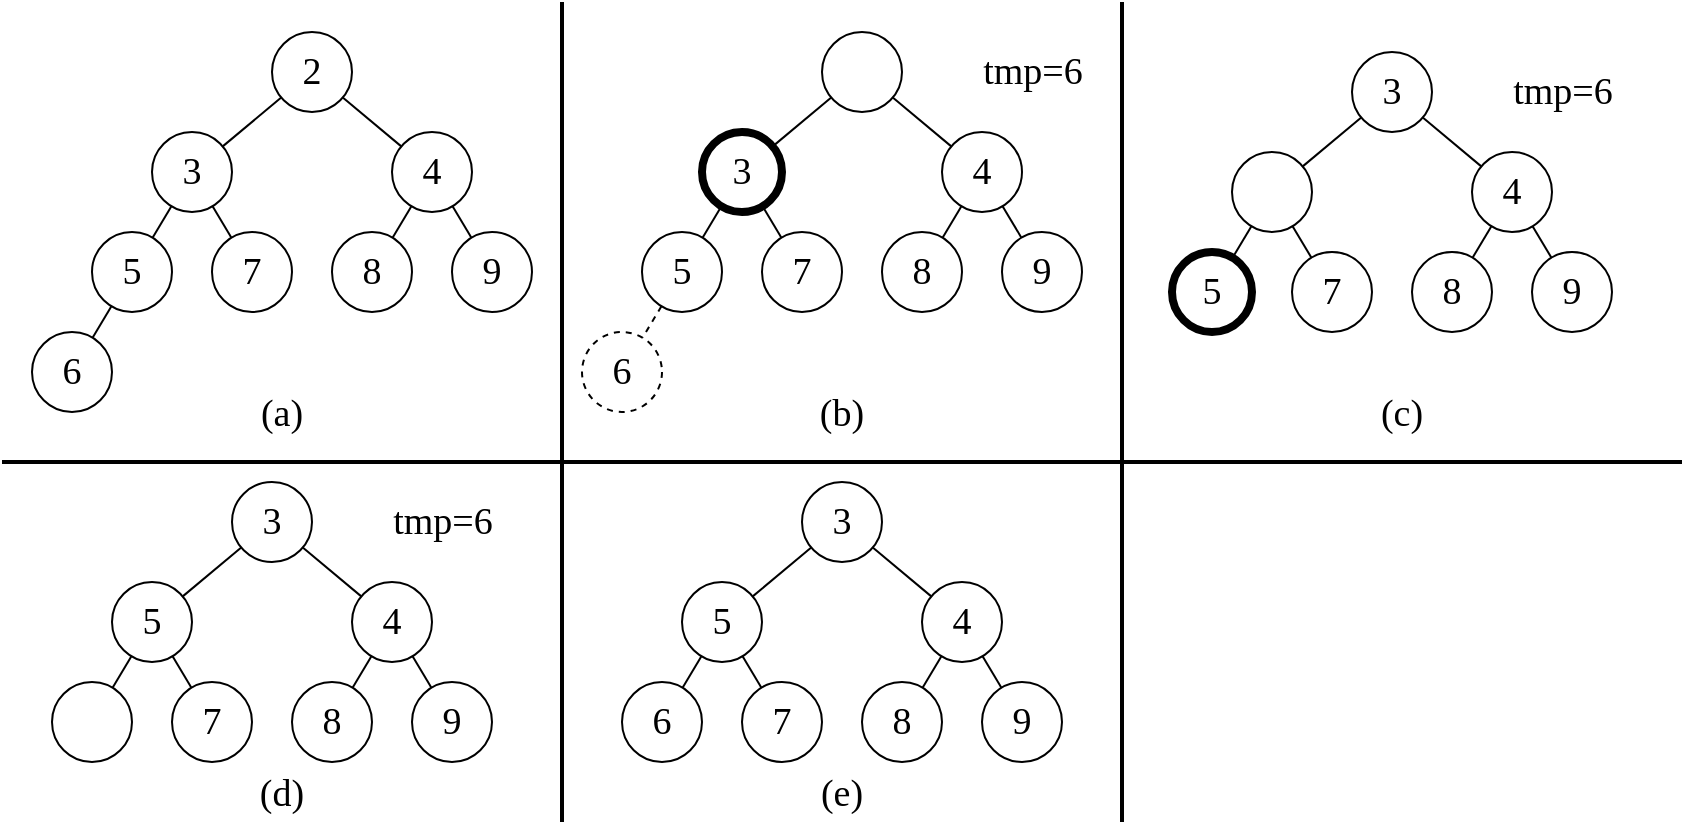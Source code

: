 <mxfile>
    <diagram id="pnOntZTdDK7EfArFWCFu" name="第 1 页">
        <mxGraphModel dx="1442" dy="1376" grid="1" gridSize="10" guides="1" tooltips="1" connect="1" arrows="1" fold="1" page="1" pageScale="1" pageWidth="827" pageHeight="1169" math="0" shadow="0">
            <root>
                <mxCell id="0"/>
                <mxCell id="1" parent="0"/>
                <mxCell id="102" value="&lt;font style=&quot;font-size: 19px;&quot; face=&quot;Times New Roman&quot;&gt;(a)&lt;/font&gt;" style="rounded=0;whiteSpace=wrap;html=1;container=1;verticalAlign=bottom;strokeColor=none;fillColor=none;" vertex="1" parent="1">
                    <mxGeometry x="40" y="40.0" width="280" height="220" as="geometry">
                        <mxRectangle x="177" y="190" width="50" height="40" as="alternateBounds"/>
                    </mxGeometry>
                </mxCell>
                <mxCell id="118" value="" style="group" vertex="1" connectable="0" parent="102">
                    <mxGeometry x="15" y="15.0" width="250" height="190" as="geometry"/>
                </mxCell>
                <mxCell id="105" value="2" style="ellipse;whiteSpace=wrap;html=1;fontFamily=Times New Roman;fontSize=19;" vertex="1" parent="118">
                    <mxGeometry x="120" width="40" height="40" as="geometry"/>
                </mxCell>
                <mxCell id="108" value="3" style="ellipse;whiteSpace=wrap;html=1;fontFamily=Times New Roman;fontSize=19;" vertex="1" parent="118">
                    <mxGeometry x="60" y="50" width="40" height="40" as="geometry"/>
                </mxCell>
                <mxCell id="103" style="edgeStyle=none;html=1;fontFamily=Times New Roman;fontSize=19;endArrow=none;endFill=0;" edge="1" parent="118" source="105" target="108">
                    <mxGeometry relative="1" as="geometry"/>
                </mxCell>
                <mxCell id="111" value="4" style="ellipse;whiteSpace=wrap;html=1;fontFamily=Times New Roman;fontSize=19;" vertex="1" parent="118">
                    <mxGeometry x="180" y="50" width="40" height="40" as="geometry"/>
                </mxCell>
                <mxCell id="104" style="edgeStyle=none;html=1;fontFamily=Times New Roman;fontSize=19;endArrow=none;endFill=0;" edge="1" parent="118" source="105" target="111">
                    <mxGeometry relative="1" as="geometry"/>
                </mxCell>
                <mxCell id="112" value="5" style="ellipse;whiteSpace=wrap;html=1;fontFamily=Times New Roman;fontSize=19;" vertex="1" parent="118">
                    <mxGeometry x="30" y="100" width="40" height="40" as="geometry"/>
                </mxCell>
                <mxCell id="106" style="edgeStyle=none;html=1;fontFamily=Times New Roman;fontSize=19;endArrow=none;endFill=0;" edge="1" parent="118" source="108" target="112">
                    <mxGeometry relative="1" as="geometry"/>
                </mxCell>
                <mxCell id="113" value="7" style="ellipse;whiteSpace=wrap;html=1;fontFamily=Times New Roman;fontSize=19;" vertex="1" parent="118">
                    <mxGeometry x="90" y="100" width="40" height="40" as="geometry"/>
                </mxCell>
                <mxCell id="107" style="edgeStyle=none;html=1;fontFamily=Times New Roman;fontSize=19;endArrow=none;endFill=0;" edge="1" parent="118" source="108" target="113">
                    <mxGeometry relative="1" as="geometry"/>
                </mxCell>
                <mxCell id="114" value="8" style="ellipse;whiteSpace=wrap;html=1;fontFamily=Times New Roman;fontSize=19;" vertex="1" parent="118">
                    <mxGeometry x="150" y="100" width="40" height="40" as="geometry"/>
                </mxCell>
                <mxCell id="109" style="edgeStyle=none;html=1;fontFamily=Times New Roman;fontSize=19;endArrow=none;endFill=0;" edge="1" parent="118" source="111" target="114">
                    <mxGeometry relative="1" as="geometry"/>
                </mxCell>
                <mxCell id="115" value="9" style="ellipse;whiteSpace=wrap;html=1;fontFamily=Times New Roman;fontSize=19;" vertex="1" parent="118">
                    <mxGeometry x="210" y="100" width="40" height="40" as="geometry"/>
                </mxCell>
                <mxCell id="110" style="edgeStyle=none;html=1;fontFamily=Times New Roman;fontSize=19;endArrow=none;endFill=0;" edge="1" parent="118" source="111" target="115">
                    <mxGeometry relative="1" as="geometry"/>
                </mxCell>
                <mxCell id="116" style="edgeStyle=none;html=1;fontFamily=Times New Roman;fontSize=19;endArrow=none;endFill=0;" edge="1" parent="118" source="112" target="117">
                    <mxGeometry relative="1" as="geometry">
                        <mxPoint x="39.84" y="139.997" as="sourcePoint"/>
                    </mxGeometry>
                </mxCell>
                <mxCell id="117" value="6" style="ellipse;whiteSpace=wrap;html=1;fontFamily=Times New Roman;fontSize=19;" vertex="1" parent="118">
                    <mxGeometry y="150" width="40" height="40" as="geometry"/>
                </mxCell>
                <mxCell id="180" value="&lt;font style=&quot;font-size: 19px;&quot; face=&quot;Times New Roman&quot;&gt;(b)&lt;/font&gt;" style="rounded=0;whiteSpace=wrap;html=1;container=1;verticalAlign=bottom;strokeColor=none;fillColor=none;" vertex="1" parent="1">
                    <mxGeometry x="320" y="40.0" width="280" height="220" as="geometry">
                        <mxRectangle x="177" y="190" width="50" height="40" as="alternateBounds"/>
                    </mxGeometry>
                </mxCell>
                <mxCell id="135" value="" style="group" vertex="1" connectable="0" parent="180">
                    <mxGeometry x="10" y="15.0" width="260" height="190" as="geometry"/>
                </mxCell>
                <mxCell id="121" value="" style="ellipse;whiteSpace=wrap;html=1;fontFamily=Times New Roman;fontSize=19;" vertex="1" parent="135">
                    <mxGeometry x="120" width="40" height="40" as="geometry"/>
                </mxCell>
                <mxCell id="124" value="3" style="ellipse;whiteSpace=wrap;html=1;fontFamily=Times New Roman;fontSize=19;strokeWidth=4;" vertex="1" parent="135">
                    <mxGeometry x="60" y="50" width="40" height="40" as="geometry"/>
                </mxCell>
                <mxCell id="119" style="edgeStyle=none;html=1;fontFamily=Times New Roman;fontSize=19;endArrow=none;endFill=0;" edge="1" parent="135" source="121" target="124">
                    <mxGeometry relative="1" as="geometry"/>
                </mxCell>
                <mxCell id="127" value="4" style="ellipse;whiteSpace=wrap;html=1;fontFamily=Times New Roman;fontSize=19;" vertex="1" parent="135">
                    <mxGeometry x="180" y="50" width="40" height="40" as="geometry"/>
                </mxCell>
                <mxCell id="120" style="edgeStyle=none;html=1;fontFamily=Times New Roman;fontSize=19;endArrow=none;endFill=0;" edge="1" parent="135" source="121" target="127">
                    <mxGeometry relative="1" as="geometry"/>
                </mxCell>
                <mxCell id="128" value="5" style="ellipse;whiteSpace=wrap;html=1;fontFamily=Times New Roman;fontSize=19;" vertex="1" parent="135">
                    <mxGeometry x="30" y="100" width="40" height="40" as="geometry"/>
                </mxCell>
                <mxCell id="122" style="edgeStyle=none;html=1;fontFamily=Times New Roman;fontSize=19;endArrow=none;endFill=0;" edge="1" parent="135" source="124" target="128">
                    <mxGeometry relative="1" as="geometry"/>
                </mxCell>
                <mxCell id="129" value="7" style="ellipse;whiteSpace=wrap;html=1;fontFamily=Times New Roman;fontSize=19;" vertex="1" parent="135">
                    <mxGeometry x="90" y="100" width="40" height="40" as="geometry"/>
                </mxCell>
                <mxCell id="123" style="edgeStyle=none;html=1;fontFamily=Times New Roman;fontSize=19;endArrow=none;endFill=0;" edge="1" parent="135" source="124" target="129">
                    <mxGeometry relative="1" as="geometry"/>
                </mxCell>
                <mxCell id="130" value="8" style="ellipse;whiteSpace=wrap;html=1;fontFamily=Times New Roman;fontSize=19;" vertex="1" parent="135">
                    <mxGeometry x="150" y="100" width="40" height="40" as="geometry"/>
                </mxCell>
                <mxCell id="125" style="edgeStyle=none;html=1;fontFamily=Times New Roman;fontSize=19;endArrow=none;endFill=0;" edge="1" parent="135" source="127" target="130">
                    <mxGeometry relative="1" as="geometry"/>
                </mxCell>
                <mxCell id="131" value="9" style="ellipse;whiteSpace=wrap;html=1;fontFamily=Times New Roman;fontSize=19;" vertex="1" parent="135">
                    <mxGeometry x="210" y="100" width="40" height="40" as="geometry"/>
                </mxCell>
                <mxCell id="126" style="edgeStyle=none;html=1;fontFamily=Times New Roman;fontSize=19;endArrow=none;endFill=0;" edge="1" parent="135" source="127" target="131">
                    <mxGeometry relative="1" as="geometry"/>
                </mxCell>
                <mxCell id="132" style="edgeStyle=none;html=1;fontFamily=Times New Roman;fontSize=19;endArrow=none;endFill=0;dashed=1;" edge="1" parent="135" source="128" target="133">
                    <mxGeometry relative="1" as="geometry">
                        <mxPoint x="39.84" y="139.997" as="sourcePoint"/>
                    </mxGeometry>
                </mxCell>
                <mxCell id="133" value="6" style="ellipse;whiteSpace=wrap;html=1;fontFamily=Times New Roman;fontSize=19;dashed=1;" vertex="1" parent="135">
                    <mxGeometry y="150" width="40" height="40" as="geometry"/>
                </mxCell>
                <mxCell id="134" value="tmp=6" style="text;html=1;align=center;verticalAlign=middle;resizable=0;points=[];autosize=1;strokeColor=none;fillColor=none;fontFamily=Times New Roman;fontSize=19;" vertex="1" parent="135">
                    <mxGeometry x="190" width="70" height="40" as="geometry"/>
                </mxCell>
                <mxCell id="181" value="&lt;font style=&quot;font-size: 19px;&quot; face=&quot;Times New Roman&quot;&gt;(c)&lt;/font&gt;" style="rounded=0;whiteSpace=wrap;html=1;container=1;verticalAlign=bottom;strokeColor=none;fillColor=none;" vertex="1" parent="1">
                    <mxGeometry x="600" y="40.0" width="280" height="220" as="geometry">
                        <mxRectangle x="177" y="190" width="50" height="40" as="alternateBounds"/>
                    </mxGeometry>
                </mxCell>
                <mxCell id="150" value="" style="group" vertex="1" connectable="0" parent="181">
                    <mxGeometry x="25" y="25.0" width="230" height="140" as="geometry"/>
                </mxCell>
                <mxCell id="138" value="3" style="ellipse;whiteSpace=wrap;html=1;fontFamily=Times New Roman;fontSize=19;" vertex="1" parent="150">
                    <mxGeometry x="90" width="40" height="40" as="geometry"/>
                </mxCell>
                <mxCell id="141" value="" style="ellipse;whiteSpace=wrap;html=1;fontFamily=Times New Roman;fontSize=19;strokeWidth=1;" vertex="1" parent="150">
                    <mxGeometry x="30" y="50" width="40" height="40" as="geometry"/>
                </mxCell>
                <mxCell id="136" style="edgeStyle=none;html=1;fontFamily=Times New Roman;fontSize=19;endArrow=none;endFill=0;" edge="1" parent="150" source="138" target="141">
                    <mxGeometry relative="1" as="geometry"/>
                </mxCell>
                <mxCell id="144" value="4" style="ellipse;whiteSpace=wrap;html=1;fontFamily=Times New Roman;fontSize=19;" vertex="1" parent="150">
                    <mxGeometry x="150" y="50" width="40" height="40" as="geometry"/>
                </mxCell>
                <mxCell id="137" style="edgeStyle=none;html=1;fontFamily=Times New Roman;fontSize=19;endArrow=none;endFill=0;" edge="1" parent="150" source="138" target="144">
                    <mxGeometry relative="1" as="geometry"/>
                </mxCell>
                <mxCell id="145" value="5" style="ellipse;whiteSpace=wrap;html=1;fontFamily=Times New Roman;fontSize=19;strokeWidth=4;" vertex="1" parent="150">
                    <mxGeometry y="100" width="40" height="40" as="geometry"/>
                </mxCell>
                <mxCell id="139" style="edgeStyle=none;html=1;fontFamily=Times New Roman;fontSize=19;endArrow=none;endFill=0;" edge="1" parent="150" source="141" target="145">
                    <mxGeometry relative="1" as="geometry"/>
                </mxCell>
                <mxCell id="146" value="7" style="ellipse;whiteSpace=wrap;html=1;fontFamily=Times New Roman;fontSize=19;" vertex="1" parent="150">
                    <mxGeometry x="60" y="100" width="40" height="40" as="geometry"/>
                </mxCell>
                <mxCell id="140" style="edgeStyle=none;html=1;fontFamily=Times New Roman;fontSize=19;endArrow=none;endFill=0;" edge="1" parent="150" source="141" target="146">
                    <mxGeometry relative="1" as="geometry"/>
                </mxCell>
                <mxCell id="147" value="8" style="ellipse;whiteSpace=wrap;html=1;fontFamily=Times New Roman;fontSize=19;" vertex="1" parent="150">
                    <mxGeometry x="120" y="100" width="40" height="40" as="geometry"/>
                </mxCell>
                <mxCell id="142" style="edgeStyle=none;html=1;fontFamily=Times New Roman;fontSize=19;endArrow=none;endFill=0;" edge="1" parent="150" source="144" target="147">
                    <mxGeometry relative="1" as="geometry"/>
                </mxCell>
                <mxCell id="148" value="9" style="ellipse;whiteSpace=wrap;html=1;fontFamily=Times New Roman;fontSize=19;" vertex="1" parent="150">
                    <mxGeometry x="180" y="100" width="40" height="40" as="geometry"/>
                </mxCell>
                <mxCell id="143" style="edgeStyle=none;html=1;fontFamily=Times New Roman;fontSize=19;endArrow=none;endFill=0;" edge="1" parent="150" source="144" target="148">
                    <mxGeometry relative="1" as="geometry"/>
                </mxCell>
                <mxCell id="149" value="tmp=6" style="text;html=1;align=center;verticalAlign=middle;resizable=0;points=[];autosize=1;strokeColor=none;fillColor=none;fontFamily=Times New Roman;fontSize=19;" vertex="1" parent="150">
                    <mxGeometry x="160" width="70" height="40" as="geometry"/>
                </mxCell>
                <mxCell id="182" value="&lt;font style=&quot;font-size: 19px;&quot; face=&quot;Times New Roman&quot;&gt;(d)&lt;/font&gt;" style="rounded=0;whiteSpace=wrap;html=1;container=1;verticalAlign=bottom;strokeColor=none;fillColor=none;" vertex="1" parent="1">
                    <mxGeometry x="40" y="280.0" width="280" height="170" as="geometry">
                        <mxRectangle x="177" y="190" width="50" height="40" as="alternateBounds"/>
                    </mxGeometry>
                </mxCell>
                <mxCell id="165" value="" style="group" vertex="1" connectable="0" parent="182">
                    <mxGeometry x="25" y="-2.274e-13" width="230" height="140" as="geometry"/>
                </mxCell>
                <mxCell id="153" value="3" style="ellipse;whiteSpace=wrap;html=1;fontFamily=Times New Roman;fontSize=19;" vertex="1" parent="165">
                    <mxGeometry x="90" width="40" height="40" as="geometry"/>
                </mxCell>
                <mxCell id="156" value="5" style="ellipse;whiteSpace=wrap;html=1;fontFamily=Times New Roman;fontSize=19;strokeWidth=1;" vertex="1" parent="165">
                    <mxGeometry x="30" y="50" width="40" height="40" as="geometry"/>
                </mxCell>
                <mxCell id="151" style="edgeStyle=none;html=1;fontFamily=Times New Roman;fontSize=19;endArrow=none;endFill=0;" edge="1" parent="165" source="153" target="156">
                    <mxGeometry relative="1" as="geometry"/>
                </mxCell>
                <mxCell id="159" value="4" style="ellipse;whiteSpace=wrap;html=1;fontFamily=Times New Roman;fontSize=19;" vertex="1" parent="165">
                    <mxGeometry x="150" y="50" width="40" height="40" as="geometry"/>
                </mxCell>
                <mxCell id="152" style="edgeStyle=none;html=1;fontFamily=Times New Roman;fontSize=19;endArrow=none;endFill=0;" edge="1" parent="165" source="153" target="159">
                    <mxGeometry relative="1" as="geometry"/>
                </mxCell>
                <mxCell id="160" value="" style="ellipse;whiteSpace=wrap;html=1;fontFamily=Times New Roman;fontSize=19;strokeWidth=1;" vertex="1" parent="165">
                    <mxGeometry y="100" width="40" height="40" as="geometry"/>
                </mxCell>
                <mxCell id="154" style="edgeStyle=none;html=1;fontFamily=Times New Roman;fontSize=19;endArrow=none;endFill=0;" edge="1" parent="165" source="156" target="160">
                    <mxGeometry relative="1" as="geometry"/>
                </mxCell>
                <mxCell id="161" value="7" style="ellipse;whiteSpace=wrap;html=1;fontFamily=Times New Roman;fontSize=19;" vertex="1" parent="165">
                    <mxGeometry x="60" y="100" width="40" height="40" as="geometry"/>
                </mxCell>
                <mxCell id="155" style="edgeStyle=none;html=1;fontFamily=Times New Roman;fontSize=19;endArrow=none;endFill=0;" edge="1" parent="165" source="156" target="161">
                    <mxGeometry relative="1" as="geometry"/>
                </mxCell>
                <mxCell id="162" value="8" style="ellipse;whiteSpace=wrap;html=1;fontFamily=Times New Roman;fontSize=19;" vertex="1" parent="165">
                    <mxGeometry x="120" y="100" width="40" height="40" as="geometry"/>
                </mxCell>
                <mxCell id="157" style="edgeStyle=none;html=1;fontFamily=Times New Roman;fontSize=19;endArrow=none;endFill=0;" edge="1" parent="165" source="159" target="162">
                    <mxGeometry relative="1" as="geometry"/>
                </mxCell>
                <mxCell id="163" value="9" style="ellipse;whiteSpace=wrap;html=1;fontFamily=Times New Roman;fontSize=19;" vertex="1" parent="165">
                    <mxGeometry x="180" y="100" width="40" height="40" as="geometry"/>
                </mxCell>
                <mxCell id="158" style="edgeStyle=none;html=1;fontFamily=Times New Roman;fontSize=19;endArrow=none;endFill=0;" edge="1" parent="165" source="159" target="163">
                    <mxGeometry relative="1" as="geometry"/>
                </mxCell>
                <mxCell id="164" value="tmp=6" style="text;html=1;align=center;verticalAlign=middle;resizable=0;points=[];autosize=1;strokeColor=none;fillColor=none;fontFamily=Times New Roman;fontSize=19;" vertex="1" parent="165">
                    <mxGeometry x="160" width="70" height="40" as="geometry"/>
                </mxCell>
                <mxCell id="183" value="&lt;font style=&quot;font-size: 19px;&quot; face=&quot;Times New Roman&quot;&gt;(e)&lt;/font&gt;" style="rounded=0;whiteSpace=wrap;html=1;container=1;verticalAlign=bottom;strokeColor=none;fillColor=none;" vertex="1" parent="1">
                    <mxGeometry x="320" y="280.0" width="280" height="170" as="geometry">
                        <mxRectangle x="177" y="190" width="50" height="40" as="alternateBounds"/>
                    </mxGeometry>
                </mxCell>
                <mxCell id="179" value="" style="group" vertex="1" connectable="0" parent="183">
                    <mxGeometry x="30" y="-2.274e-13" width="220" height="140" as="geometry"/>
                </mxCell>
                <mxCell id="168" value="3" style="ellipse;whiteSpace=wrap;html=1;fontFamily=Times New Roman;fontSize=19;" vertex="1" parent="179">
                    <mxGeometry x="90" width="40" height="40" as="geometry"/>
                </mxCell>
                <mxCell id="171" value="5" style="ellipse;whiteSpace=wrap;html=1;fontFamily=Times New Roman;fontSize=19;strokeWidth=1;" vertex="1" parent="179">
                    <mxGeometry x="30" y="50" width="40" height="40" as="geometry"/>
                </mxCell>
                <mxCell id="166" style="edgeStyle=none;html=1;fontFamily=Times New Roman;fontSize=19;endArrow=none;endFill=0;" edge="1" parent="179" source="168" target="171">
                    <mxGeometry relative="1" as="geometry"/>
                </mxCell>
                <mxCell id="174" value="4" style="ellipse;whiteSpace=wrap;html=1;fontFamily=Times New Roman;fontSize=19;" vertex="1" parent="179">
                    <mxGeometry x="150" y="50" width="40" height="40" as="geometry"/>
                </mxCell>
                <mxCell id="167" style="edgeStyle=none;html=1;fontFamily=Times New Roman;fontSize=19;endArrow=none;endFill=0;" edge="1" parent="179" source="168" target="174">
                    <mxGeometry relative="1" as="geometry"/>
                </mxCell>
                <mxCell id="175" value="6" style="ellipse;whiteSpace=wrap;html=1;fontFamily=Times New Roman;fontSize=19;strokeWidth=1;" vertex="1" parent="179">
                    <mxGeometry y="100" width="40" height="40" as="geometry"/>
                </mxCell>
                <mxCell id="169" style="edgeStyle=none;html=1;fontFamily=Times New Roman;fontSize=19;endArrow=none;endFill=0;" edge="1" parent="179" source="171" target="175">
                    <mxGeometry relative="1" as="geometry"/>
                </mxCell>
                <mxCell id="176" value="7" style="ellipse;whiteSpace=wrap;html=1;fontFamily=Times New Roman;fontSize=19;" vertex="1" parent="179">
                    <mxGeometry x="60" y="100" width="40" height="40" as="geometry"/>
                </mxCell>
                <mxCell id="170" style="edgeStyle=none;html=1;fontFamily=Times New Roman;fontSize=19;endArrow=none;endFill=0;" edge="1" parent="179" source="171" target="176">
                    <mxGeometry relative="1" as="geometry"/>
                </mxCell>
                <mxCell id="177" value="8" style="ellipse;whiteSpace=wrap;html=1;fontFamily=Times New Roman;fontSize=19;" vertex="1" parent="179">
                    <mxGeometry x="120" y="100" width="40" height="40" as="geometry"/>
                </mxCell>
                <mxCell id="172" style="edgeStyle=none;html=1;fontFamily=Times New Roman;fontSize=19;endArrow=none;endFill=0;" edge="1" parent="179" source="174" target="177">
                    <mxGeometry relative="1" as="geometry"/>
                </mxCell>
                <mxCell id="178" value="9" style="ellipse;whiteSpace=wrap;html=1;fontFamily=Times New Roman;fontSize=19;" vertex="1" parent="179">
                    <mxGeometry x="180" y="100" width="40" height="40" as="geometry"/>
                </mxCell>
                <mxCell id="173" style="edgeStyle=none;html=1;fontFamily=Times New Roman;fontSize=19;endArrow=none;endFill=0;" edge="1" parent="179" source="174" target="178">
                    <mxGeometry relative="1" as="geometry"/>
                </mxCell>
                <mxCell id="184" value="" style="line;strokeWidth=2;html=1;" vertex="1" parent="1">
                    <mxGeometry x="40" y="260" width="840" height="20" as="geometry"/>
                </mxCell>
                <mxCell id="185" value="" style="line;strokeWidth=2;direction=south;html=1;" vertex="1" parent="1">
                    <mxGeometry x="310" y="40" width="20" height="410" as="geometry"/>
                </mxCell>
                <mxCell id="186" value="" style="line;strokeWidth=2;direction=south;html=1;" vertex="1" parent="1">
                    <mxGeometry x="590" y="40" width="20" height="410" as="geometry"/>
                </mxCell>
            </root>
        </mxGraphModel>
    </diagram>
</mxfile>